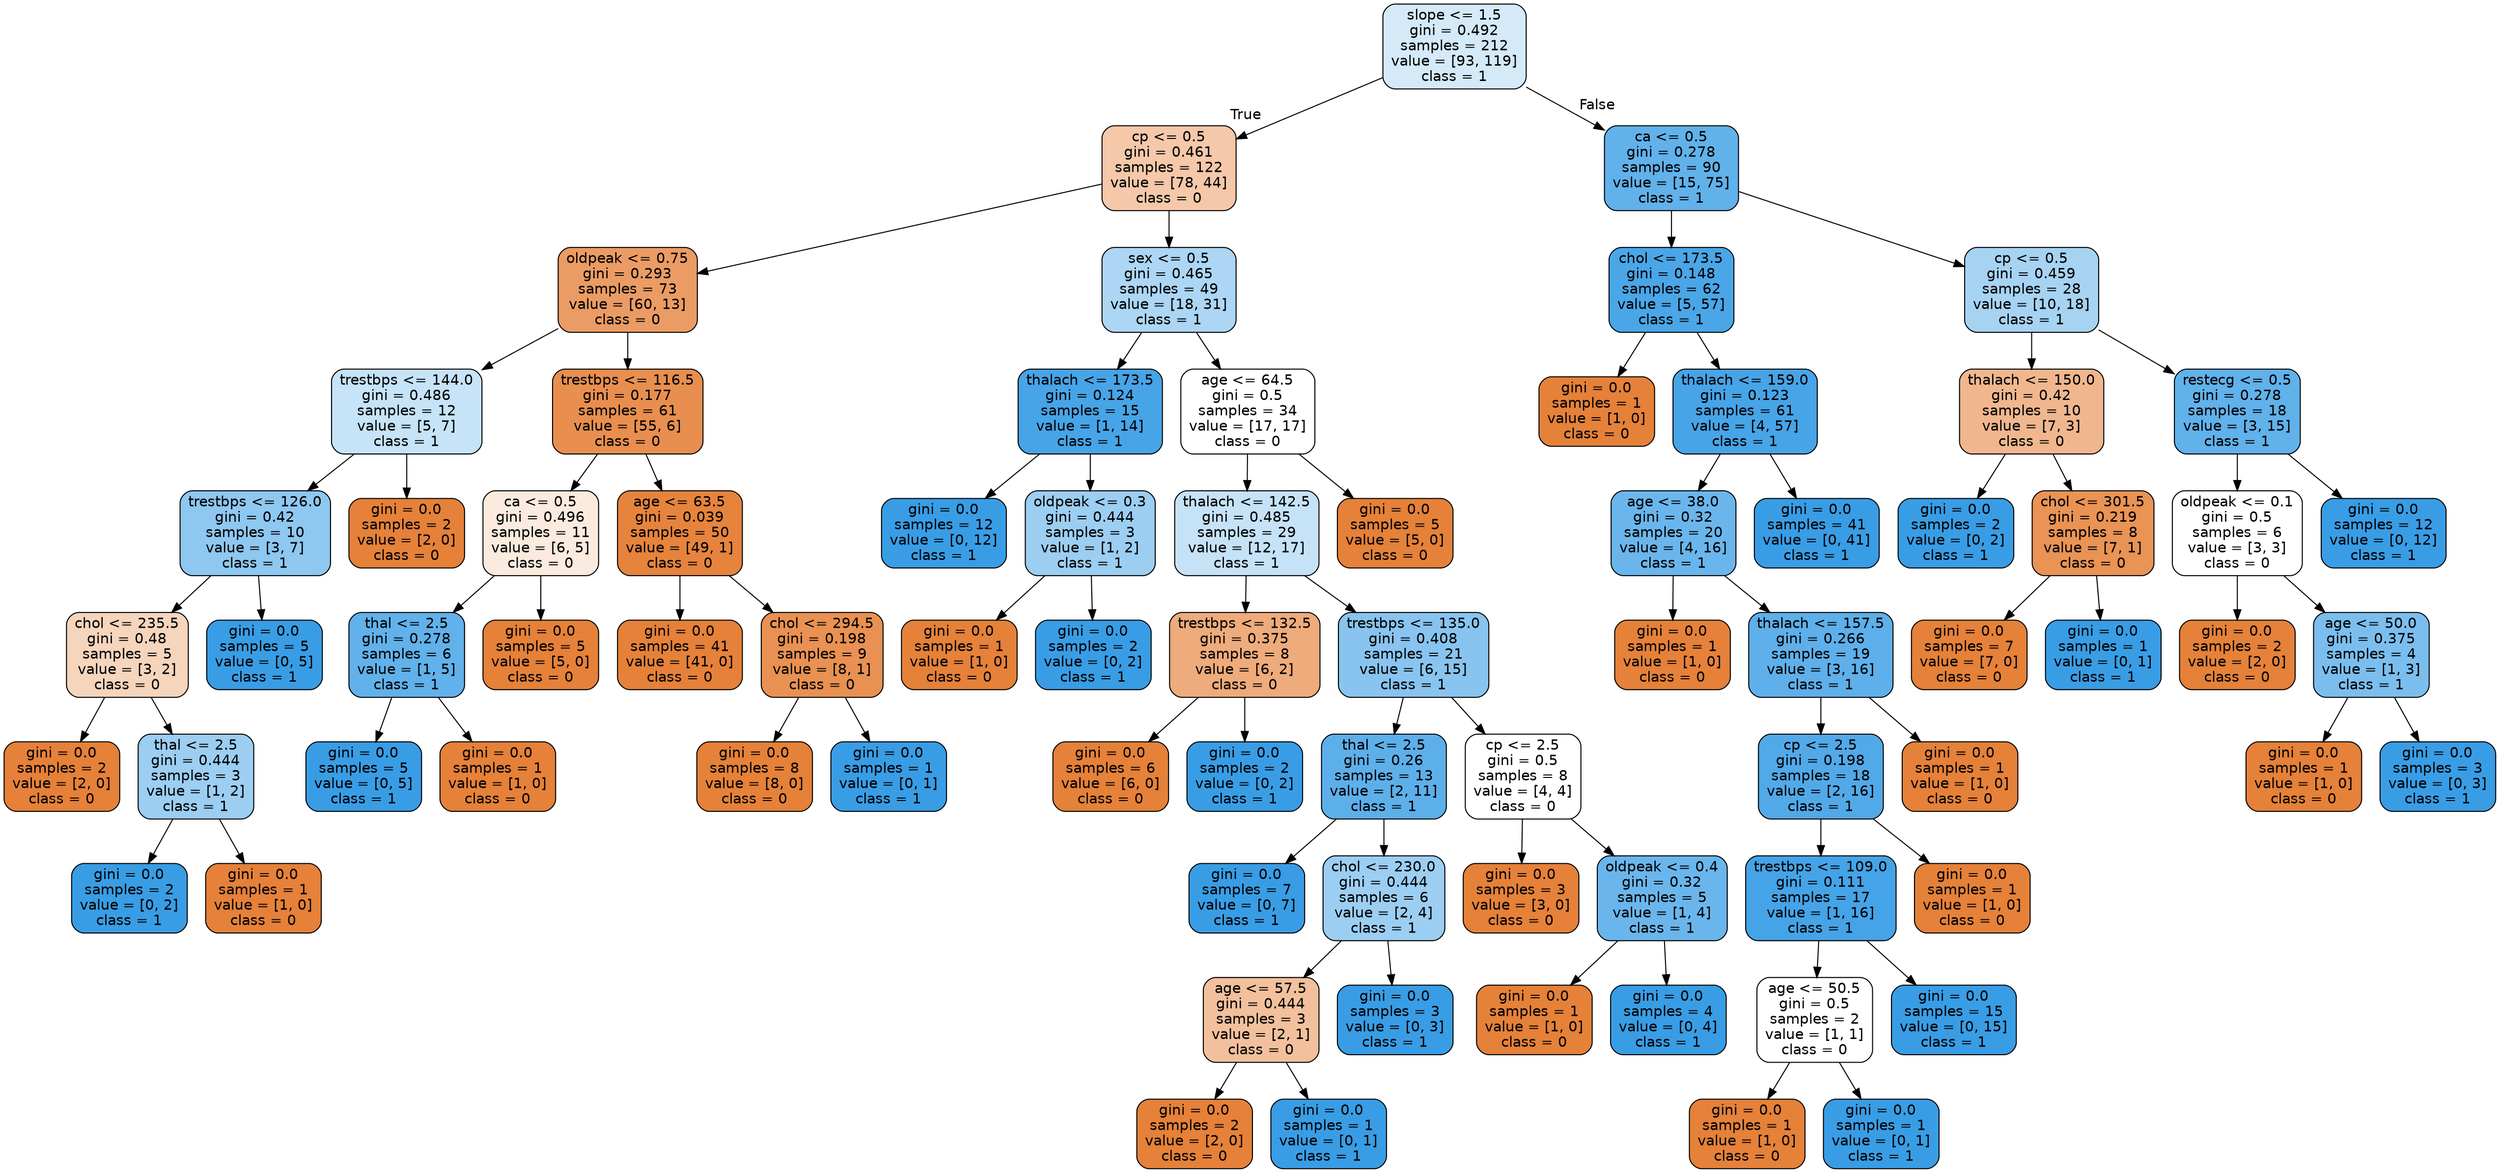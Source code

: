 digraph Tree {
node [shape=box, style="filled, rounded", color="black", fontname=helvetica] ;
edge [fontname=helvetica] ;
0 [label="slope <= 1.5\ngini = 0.492\nsamples = 212\nvalue = [93, 119]\nclass = 1", fillcolor="#d4eaf9"] ;
1 [label="cp <= 0.5\ngini = 0.461\nsamples = 122\nvalue = [78, 44]\nclass = 0", fillcolor="#f4c8a9"] ;
0 -> 1 [labeldistance=2.5, labelangle=45, headlabel="True"] ;
2 [label="oldpeak <= 0.75\ngini = 0.293\nsamples = 73\nvalue = [60, 13]\nclass = 0", fillcolor="#eb9c64"] ;
1 -> 2 ;
3 [label="trestbps <= 144.0\ngini = 0.486\nsamples = 12\nvalue = [5, 7]\nclass = 1", fillcolor="#c6e3f8"] ;
2 -> 3 ;
4 [label="trestbps <= 126.0\ngini = 0.42\nsamples = 10\nvalue = [3, 7]\nclass = 1", fillcolor="#8ec7f0"] ;
3 -> 4 ;
5 [label="chol <= 235.5\ngini = 0.48\nsamples = 5\nvalue = [3, 2]\nclass = 0", fillcolor="#f6d5bd"] ;
4 -> 5 ;
6 [label="gini = 0.0\nsamples = 2\nvalue = [2, 0]\nclass = 0", fillcolor="#e58139"] ;
5 -> 6 ;
7 [label="thal <= 2.5\ngini = 0.444\nsamples = 3\nvalue = [1, 2]\nclass = 1", fillcolor="#9ccef2"] ;
5 -> 7 ;
8 [label="gini = 0.0\nsamples = 2\nvalue = [0, 2]\nclass = 1", fillcolor="#399de5"] ;
7 -> 8 ;
9 [label="gini = 0.0\nsamples = 1\nvalue = [1, 0]\nclass = 0", fillcolor="#e58139"] ;
7 -> 9 ;
10 [label="gini = 0.0\nsamples = 5\nvalue = [0, 5]\nclass = 1", fillcolor="#399de5"] ;
4 -> 10 ;
11 [label="gini = 0.0\nsamples = 2\nvalue = [2, 0]\nclass = 0", fillcolor="#e58139"] ;
3 -> 11 ;
12 [label="trestbps <= 116.5\ngini = 0.177\nsamples = 61\nvalue = [55, 6]\nclass = 0", fillcolor="#e88f4f"] ;
2 -> 12 ;
13 [label="ca <= 0.5\ngini = 0.496\nsamples = 11\nvalue = [6, 5]\nclass = 0", fillcolor="#fbeade"] ;
12 -> 13 ;
14 [label="thal <= 2.5\ngini = 0.278\nsamples = 6\nvalue = [1, 5]\nclass = 1", fillcolor="#61b1ea"] ;
13 -> 14 ;
15 [label="gini = 0.0\nsamples = 5\nvalue = [0, 5]\nclass = 1", fillcolor="#399de5"] ;
14 -> 15 ;
16 [label="gini = 0.0\nsamples = 1\nvalue = [1, 0]\nclass = 0", fillcolor="#e58139"] ;
14 -> 16 ;
17 [label="gini = 0.0\nsamples = 5\nvalue = [5, 0]\nclass = 0", fillcolor="#e58139"] ;
13 -> 17 ;
18 [label="age <= 63.5\ngini = 0.039\nsamples = 50\nvalue = [49, 1]\nclass = 0", fillcolor="#e6843d"] ;
12 -> 18 ;
19 [label="gini = 0.0\nsamples = 41\nvalue = [41, 0]\nclass = 0", fillcolor="#e58139"] ;
18 -> 19 ;
20 [label="chol <= 294.5\ngini = 0.198\nsamples = 9\nvalue = [8, 1]\nclass = 0", fillcolor="#e89152"] ;
18 -> 20 ;
21 [label="gini = 0.0\nsamples = 8\nvalue = [8, 0]\nclass = 0", fillcolor="#e58139"] ;
20 -> 21 ;
22 [label="gini = 0.0\nsamples = 1\nvalue = [0, 1]\nclass = 1", fillcolor="#399de5"] ;
20 -> 22 ;
23 [label="sex <= 0.5\ngini = 0.465\nsamples = 49\nvalue = [18, 31]\nclass = 1", fillcolor="#acd6f4"] ;
1 -> 23 ;
24 [label="thalach <= 173.5\ngini = 0.124\nsamples = 15\nvalue = [1, 14]\nclass = 1", fillcolor="#47a4e7"] ;
23 -> 24 ;
25 [label="gini = 0.0\nsamples = 12\nvalue = [0, 12]\nclass = 1", fillcolor="#399de5"] ;
24 -> 25 ;
26 [label="oldpeak <= 0.3\ngini = 0.444\nsamples = 3\nvalue = [1, 2]\nclass = 1", fillcolor="#9ccef2"] ;
24 -> 26 ;
27 [label="gini = 0.0\nsamples = 1\nvalue = [1, 0]\nclass = 0", fillcolor="#e58139"] ;
26 -> 27 ;
28 [label="gini = 0.0\nsamples = 2\nvalue = [0, 2]\nclass = 1", fillcolor="#399de5"] ;
26 -> 28 ;
29 [label="age <= 64.5\ngini = 0.5\nsamples = 34\nvalue = [17, 17]\nclass = 0", fillcolor="#ffffff"] ;
23 -> 29 ;
30 [label="thalach <= 142.5\ngini = 0.485\nsamples = 29\nvalue = [12, 17]\nclass = 1", fillcolor="#c5e2f7"] ;
29 -> 30 ;
31 [label="trestbps <= 132.5\ngini = 0.375\nsamples = 8\nvalue = [6, 2]\nclass = 0", fillcolor="#eeab7b"] ;
30 -> 31 ;
32 [label="gini = 0.0\nsamples = 6\nvalue = [6, 0]\nclass = 0", fillcolor="#e58139"] ;
31 -> 32 ;
33 [label="gini = 0.0\nsamples = 2\nvalue = [0, 2]\nclass = 1", fillcolor="#399de5"] ;
31 -> 33 ;
34 [label="trestbps <= 135.0\ngini = 0.408\nsamples = 21\nvalue = [6, 15]\nclass = 1", fillcolor="#88c4ef"] ;
30 -> 34 ;
35 [label="thal <= 2.5\ngini = 0.26\nsamples = 13\nvalue = [2, 11]\nclass = 1", fillcolor="#5dafea"] ;
34 -> 35 ;
36 [label="gini = 0.0\nsamples = 7\nvalue = [0, 7]\nclass = 1", fillcolor="#399de5"] ;
35 -> 36 ;
37 [label="chol <= 230.0\ngini = 0.444\nsamples = 6\nvalue = [2, 4]\nclass = 1", fillcolor="#9ccef2"] ;
35 -> 37 ;
38 [label="age <= 57.5\ngini = 0.444\nsamples = 3\nvalue = [2, 1]\nclass = 0", fillcolor="#f2c09c"] ;
37 -> 38 ;
39 [label="gini = 0.0\nsamples = 2\nvalue = [2, 0]\nclass = 0", fillcolor="#e58139"] ;
38 -> 39 ;
40 [label="gini = 0.0\nsamples = 1\nvalue = [0, 1]\nclass = 1", fillcolor="#399de5"] ;
38 -> 40 ;
41 [label="gini = 0.0\nsamples = 3\nvalue = [0, 3]\nclass = 1", fillcolor="#399de5"] ;
37 -> 41 ;
42 [label="cp <= 2.5\ngini = 0.5\nsamples = 8\nvalue = [4, 4]\nclass = 0", fillcolor="#ffffff"] ;
34 -> 42 ;
43 [label="gini = 0.0\nsamples = 3\nvalue = [3, 0]\nclass = 0", fillcolor="#e58139"] ;
42 -> 43 ;
44 [label="oldpeak <= 0.4\ngini = 0.32\nsamples = 5\nvalue = [1, 4]\nclass = 1", fillcolor="#6ab6ec"] ;
42 -> 44 ;
45 [label="gini = 0.0\nsamples = 1\nvalue = [1, 0]\nclass = 0", fillcolor="#e58139"] ;
44 -> 45 ;
46 [label="gini = 0.0\nsamples = 4\nvalue = [0, 4]\nclass = 1", fillcolor="#399de5"] ;
44 -> 46 ;
47 [label="gini = 0.0\nsamples = 5\nvalue = [5, 0]\nclass = 0", fillcolor="#e58139"] ;
29 -> 47 ;
48 [label="ca <= 0.5\ngini = 0.278\nsamples = 90\nvalue = [15, 75]\nclass = 1", fillcolor="#61b1ea"] ;
0 -> 48 [labeldistance=2.5, labelangle=-45, headlabel="False"] ;
49 [label="chol <= 173.5\ngini = 0.148\nsamples = 62\nvalue = [5, 57]\nclass = 1", fillcolor="#4aa6e7"] ;
48 -> 49 ;
50 [label="gini = 0.0\nsamples = 1\nvalue = [1, 0]\nclass = 0", fillcolor="#e58139"] ;
49 -> 50 ;
51 [label="thalach <= 159.0\ngini = 0.123\nsamples = 61\nvalue = [4, 57]\nclass = 1", fillcolor="#47a4e7"] ;
49 -> 51 ;
52 [label="age <= 38.0\ngini = 0.32\nsamples = 20\nvalue = [4, 16]\nclass = 1", fillcolor="#6ab6ec"] ;
51 -> 52 ;
53 [label="gini = 0.0\nsamples = 1\nvalue = [1, 0]\nclass = 0", fillcolor="#e58139"] ;
52 -> 53 ;
54 [label="thalach <= 157.5\ngini = 0.266\nsamples = 19\nvalue = [3, 16]\nclass = 1", fillcolor="#5eafea"] ;
52 -> 54 ;
55 [label="cp <= 2.5\ngini = 0.198\nsamples = 18\nvalue = [2, 16]\nclass = 1", fillcolor="#52a9e8"] ;
54 -> 55 ;
56 [label="trestbps <= 109.0\ngini = 0.111\nsamples = 17\nvalue = [1, 16]\nclass = 1", fillcolor="#45a3e7"] ;
55 -> 56 ;
57 [label="age <= 50.5\ngini = 0.5\nsamples = 2\nvalue = [1, 1]\nclass = 0", fillcolor="#ffffff"] ;
56 -> 57 ;
58 [label="gini = 0.0\nsamples = 1\nvalue = [1, 0]\nclass = 0", fillcolor="#e58139"] ;
57 -> 58 ;
59 [label="gini = 0.0\nsamples = 1\nvalue = [0, 1]\nclass = 1", fillcolor="#399de5"] ;
57 -> 59 ;
60 [label="gini = 0.0\nsamples = 15\nvalue = [0, 15]\nclass = 1", fillcolor="#399de5"] ;
56 -> 60 ;
61 [label="gini = 0.0\nsamples = 1\nvalue = [1, 0]\nclass = 0", fillcolor="#e58139"] ;
55 -> 61 ;
62 [label="gini = 0.0\nsamples = 1\nvalue = [1, 0]\nclass = 0", fillcolor="#e58139"] ;
54 -> 62 ;
63 [label="gini = 0.0\nsamples = 41\nvalue = [0, 41]\nclass = 1", fillcolor="#399de5"] ;
51 -> 63 ;
64 [label="cp <= 0.5\ngini = 0.459\nsamples = 28\nvalue = [10, 18]\nclass = 1", fillcolor="#a7d3f3"] ;
48 -> 64 ;
65 [label="thalach <= 150.0\ngini = 0.42\nsamples = 10\nvalue = [7, 3]\nclass = 0", fillcolor="#f0b78e"] ;
64 -> 65 ;
66 [label="gini = 0.0\nsamples = 2\nvalue = [0, 2]\nclass = 1", fillcolor="#399de5"] ;
65 -> 66 ;
67 [label="chol <= 301.5\ngini = 0.219\nsamples = 8\nvalue = [7, 1]\nclass = 0", fillcolor="#e99355"] ;
65 -> 67 ;
68 [label="gini = 0.0\nsamples = 7\nvalue = [7, 0]\nclass = 0", fillcolor="#e58139"] ;
67 -> 68 ;
69 [label="gini = 0.0\nsamples = 1\nvalue = [0, 1]\nclass = 1", fillcolor="#399de5"] ;
67 -> 69 ;
70 [label="restecg <= 0.5\ngini = 0.278\nsamples = 18\nvalue = [3, 15]\nclass = 1", fillcolor="#61b1ea"] ;
64 -> 70 ;
71 [label="oldpeak <= 0.1\ngini = 0.5\nsamples = 6\nvalue = [3, 3]\nclass = 0", fillcolor="#ffffff"] ;
70 -> 71 ;
72 [label="gini = 0.0\nsamples = 2\nvalue = [2, 0]\nclass = 0", fillcolor="#e58139"] ;
71 -> 72 ;
73 [label="age <= 50.0\ngini = 0.375\nsamples = 4\nvalue = [1, 3]\nclass = 1", fillcolor="#7bbeee"] ;
71 -> 73 ;
74 [label="gini = 0.0\nsamples = 1\nvalue = [1, 0]\nclass = 0", fillcolor="#e58139"] ;
73 -> 74 ;
75 [label="gini = 0.0\nsamples = 3\nvalue = [0, 3]\nclass = 1", fillcolor="#399de5"] ;
73 -> 75 ;
76 [label="gini = 0.0\nsamples = 12\nvalue = [0, 12]\nclass = 1", fillcolor="#399de5"] ;
70 -> 76 ;
}